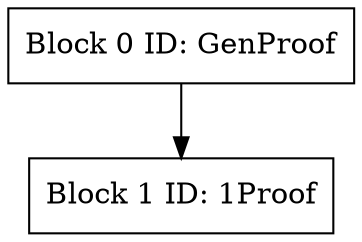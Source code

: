digraph tree {
	"GenProof" [label="Block 0 ID: GenProof", shape=box]
	"1Proof" [label="Block 1 ID: 1Proof", shape=box]

	"GenProof" -> "1Proof"
}

